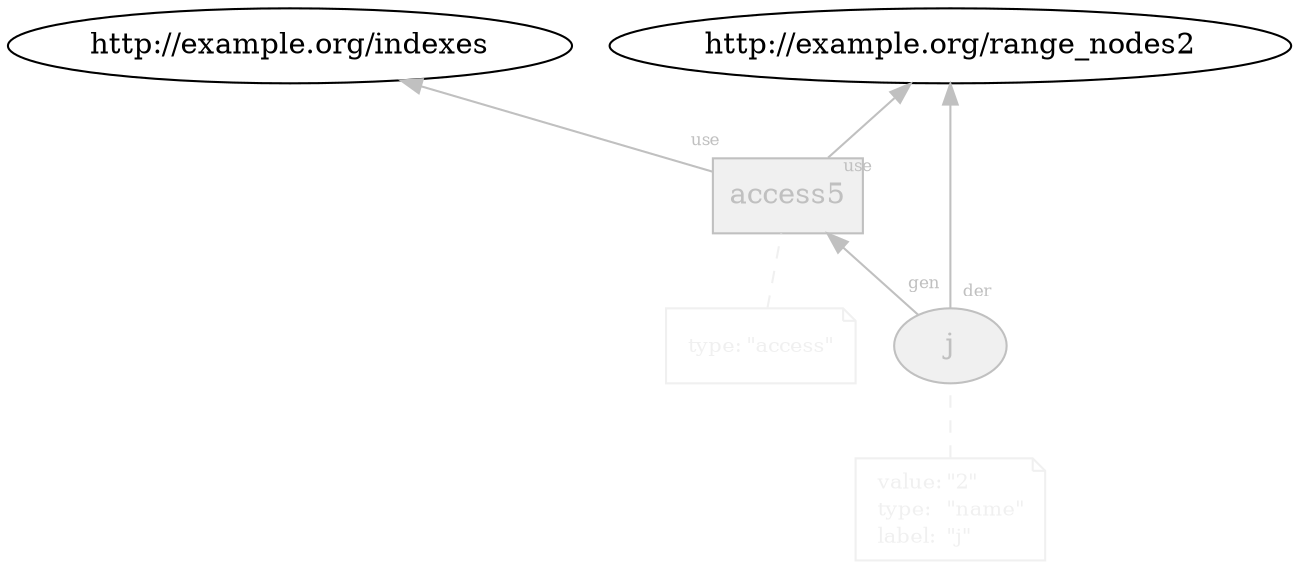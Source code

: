 digraph "PROV" { size="16,12"; rankdir="BT";
"http://example.org/j" [fillcolor="#F0F0F0",color="gray",style="filled",label="j",URL="http://example.org/j",fontcolor="gray"]
"-attrs0" [color="#F0F0F0",shape="note",fontsize="10",fontcolor="black",label=<<TABLE cellpadding="0" border="0">
	<TR>
	    <TD align="left"><font color="#F0F0F0">value:</font></TD>
	    <TD align="left"><font color="#F0F0F0">&quot;2&quot;</font></TD>
	</TR>
	<TR>
	    <TD align="left"><font color="#F0F0F0">type:</font></TD>
	    <TD align="left"><font color="#F0F0F0">&quot;name&quot;</font></TD>
	</TR>
	<TR>
	    <TD align="left"><font color="#F0F0F0">label:</font></TD>
	    <TD align="left"><font color="#F0F0F0">&quot;j&quot;</font></TD>
	</TR>
</TABLE>>]
"-attrs0" -> "http://example.org/j" [color="#F0F0F0",style="dashed",arrowhead="none"]
"http://example.org/access5" [fillcolor="#F0F0F0",color="gray",shape="polygon",sides="4",style="filled",label="access5",URL="http://example.org/access5",fontcolor="gray"]
"-attrs1" [color="#F0F0F0",shape="note",fontsize="10",fontcolor="black",label=<<TABLE cellpadding="0" border="0">
	<TR>
	    <TD align="left"><font color="#F0F0F0">type:</font></TD>
	    <TD align="left"><font color="#F0F0F0">&quot;access&quot;</font></TD>
	</TR>
</TABLE>>]
"-attrs1" -> "http://example.org/access5" [color="#F0F0F0",style="dashed",arrowhead="none"]
"http://example.org/access5" -> "http://example.org/range_nodes2" [labelfontsize="8",labeldistance="1.5",color="gray",labelangle="60.0",rotation="20",taillabel="use",fontcolor="gray"]
"http://example.org/j" -> "http://example.org/range_nodes2" [labelfontsize="8",labeldistance="1.5",color="gray",labelangle="60.0",rotation="20",taillabel="der",fontcolor="gray"]
"http://example.org/j" -> "http://example.org/access5" [labelfontsize="8",labeldistance="1.5",color="gray",labelangle="60.0",rotation="20",taillabel="gen",fontcolor="gray"]
"http://example.org/access5" -> "http://example.org/indexes" [labelfontsize="8",labeldistance="1.5",color="gray",labelangle="60.0",rotation="20",taillabel="use",fontcolor="gray"]
}